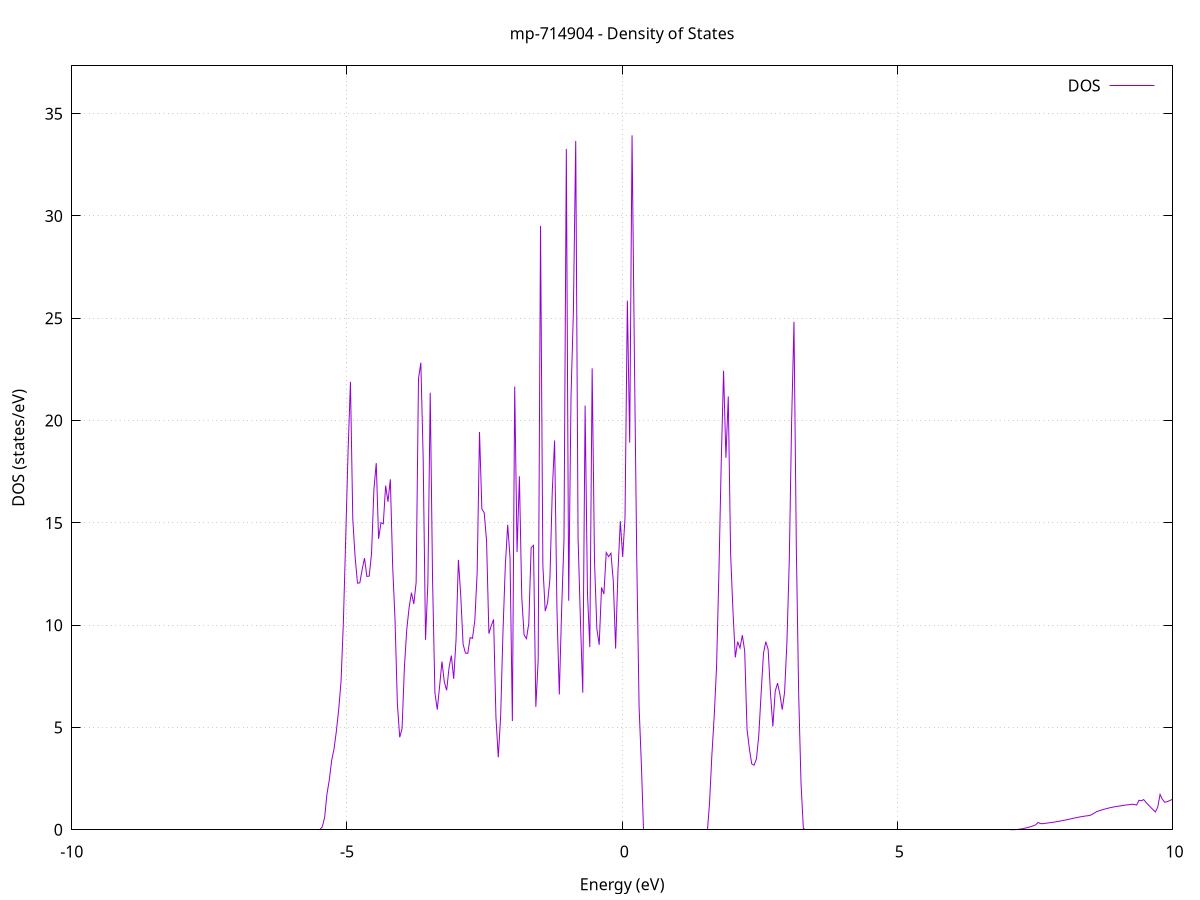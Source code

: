 set title 'mp-714904 - Density of States'
set xlabel 'Energy (eV)'
set ylabel 'DOS (states/eV)'
set grid
set xrange [-10:10]
set yrange [0:37.336]
set xzeroaxis lt -1
set terminal png size 800,600
set output 'mp-714904_dos_gnuplot.png'
plot '-' using 1:2 with lines title 'DOS'
-58.195500 0.000000
-58.152900 0.000000
-58.110200 0.000000
-58.067600 0.000000
-58.024900 0.000000
-57.982300 0.000000
-57.939700 0.000000
-57.897000 0.000000
-57.854400 0.000000
-57.811700 0.000000
-57.769100 0.000000
-57.726500 0.000000
-57.683800 0.000000
-57.641200 0.000000
-57.598500 0.000000
-57.555900 0.000000
-57.513300 0.000000
-57.470600 0.000000
-57.428000 0.000000
-57.385300 0.000000
-57.342700 0.000000
-57.300100 0.000000
-57.257400 0.000000
-57.214800 0.000000
-57.172100 0.000000
-57.129500 0.000000
-57.086800 0.000000
-57.044200 0.000000
-57.001600 0.000000
-56.958900 0.000000
-56.916300 0.000000
-56.873600 0.000000
-56.831000 0.000000
-56.788400 0.000000
-56.745700 0.000000
-56.703100 0.000000
-56.660400 0.000000
-56.617800 0.000000
-56.575200 0.000000
-56.532500 0.000000
-56.489900 0.000000
-56.447200 0.000000
-56.404600 0.000000
-56.361900 0.000000
-56.319300 0.000000
-56.276700 0.000000
-56.234000 0.000000
-56.191400 0.000000
-56.148700 0.000000
-56.106100 0.000000
-56.063500 0.000000
-56.020800 0.000000
-55.978200 0.000000
-55.935500 0.000000
-55.892900 0.000000
-55.850300 0.000000
-55.807600 0.000000
-55.765000 0.000000
-55.722300 0.000000
-55.679700 0.000000
-55.637100 0.000000
-55.594400 0.000000
-55.551800 0.000000
-55.509100 0.000000
-55.466500 0.000000
-55.423800 0.000000
-55.381200 0.000000
-55.338600 0.000000
-55.295900 0.000000
-55.253300 0.000000
-55.210600 0.000000
-55.168000 0.000000
-55.125400 0.000000
-55.082700 0.000000
-55.040100 0.000000
-54.997400 0.000000
-54.954800 0.000000
-54.912200 0.000000
-54.869500 0.000000
-54.826900 0.000000
-54.784200 0.000000
-54.741600 0.000000
-54.699000 0.000000
-54.656300 0.000000
-54.613700 0.000000
-54.571000 0.000000
-54.528400 0.000000
-54.485700 0.000000
-54.443100 0.000000
-54.400500 0.000000
-54.357800 0.000000
-54.315200 47.404400
-54.272500 336.657500
-54.229900 0.000000
-54.187300 0.000000
-54.144600 0.000000
-54.102000 0.000000
-54.059300 0.000000
-54.016700 0.000000
-53.974100 0.000000
-53.931400 0.000000
-53.888800 0.000000
-53.846100 0.000000
-53.803500 0.000000
-53.760900 0.000000
-53.718200 0.000000
-53.675600 0.000000
-53.632900 0.000000
-53.590300 0.000000
-53.547600 0.000000
-53.505000 0.000000
-53.462400 0.000000
-53.419700 0.000000
-53.377100 0.000000
-53.334400 0.000000
-53.291800 0.000000
-53.249200 0.000000
-53.206500 0.000000
-53.163900 0.000000
-53.121200 0.000000
-53.078600 0.000000
-53.036000 0.000000
-52.993300 0.000000
-52.950700 0.000000
-52.908000 0.000000
-52.865400 0.000000
-52.822700 0.000000
-52.780100 0.000000
-52.737500 0.000000
-52.694800 0.000000
-52.652200 0.000000
-52.609500 0.000000
-52.566900 0.000000
-52.524300 0.000000
-52.481600 0.000000
-52.439000 0.000000
-52.396300 0.000000
-52.353700 0.000000
-52.311100 0.000000
-52.268400 0.000000
-52.225800 0.000000
-52.183100 0.000000
-52.140500 0.000000
-52.097900 0.000000
-52.055200 0.000000
-52.012600 0.000000
-51.969900 0.000000
-51.927300 0.000000
-51.884600 0.000000
-51.842000 0.000000
-51.799400 0.000000
-51.756700 0.000000
-51.714100 0.000000
-51.671400 0.000000
-51.628800 0.000000
-51.586200 0.000000
-51.543500 0.000000
-51.500900 0.000000
-51.458200 0.000000
-51.415600 0.000000
-51.373000 0.000000
-51.330300 0.000000
-51.287700 0.000000
-51.245000 0.000000
-51.202400 0.000000
-51.159800 0.000000
-51.117100 0.000000
-51.074500 0.000000
-51.031800 0.000000
-50.989200 0.000000
-50.946500 0.000000
-50.903900 0.000000
-50.861300 0.000000
-50.818600 0.000000
-50.776000 0.000000
-50.733300 0.000000
-50.690700 0.000000
-50.648100 0.000000
-50.605400 0.000000
-50.562800 0.000000
-50.520100 0.000000
-50.477500 0.000000
-50.434900 0.000000
-50.392200 0.000000
-50.349600 0.000000
-50.306900 0.000000
-50.264300 0.000000
-50.221600 0.000000
-50.179000 0.000000
-50.136400 0.000000
-50.093700 0.000000
-50.051100 0.000000
-50.008400 0.000000
-49.965800 0.000000
-49.923200 0.000000
-49.880500 0.000000
-49.837900 0.000000
-49.795200 0.000000
-49.752600 0.000000
-49.710000 0.000000
-49.667300 0.000000
-49.624700 0.000000
-49.582000 0.000000
-49.539400 0.000000
-49.496800 0.000000
-49.454100 0.000000
-49.411500 0.000000
-49.368800 0.000000
-49.326200 0.000000
-49.283500 0.000000
-49.240900 0.000000
-49.198300 0.000000
-49.155600 0.000000
-49.113000 0.000000
-49.070300 0.000000
-49.027700 0.000000
-48.985100 0.000000
-48.942400 0.000000
-48.899800 0.000000
-48.857100 0.000000
-48.814500 0.000000
-48.771900 0.000000
-48.729200 0.000000
-48.686600 0.000000
-48.643900 0.000000
-48.601300 0.000000
-48.558700 0.000000
-48.516000 0.000000
-48.473400 0.000000
-48.430700 0.000000
-48.388100 0.000000
-48.345400 0.000000
-48.302800 0.000000
-48.260200 0.000000
-48.217500 0.000000
-48.174900 0.000000
-48.132200 0.000000
-48.089600 0.000000
-48.047000 0.000000
-48.004300 0.000000
-47.961700 0.000000
-47.919000 0.000000
-47.876400 0.000000
-47.833800 0.000000
-47.791100 0.000000
-47.748500 0.000000
-47.705800 0.000000
-47.663200 0.000000
-47.620600 0.000000
-47.577900 0.000000
-47.535300 0.000000
-47.492600 0.000000
-47.450000 0.000000
-47.407300 0.000000
-47.364700 0.000000
-47.322100 0.000000
-47.279400 0.000000
-47.236800 0.000000
-47.194100 0.000000
-47.151500 0.000000
-47.108900 0.000000
-47.066200 0.000000
-47.023600 0.000000
-46.980900 0.000000
-46.938300 0.000000
-46.895700 0.000000
-46.853000 0.000000
-46.810400 0.000000
-46.767700 0.000000
-46.725100 0.000000
-46.682400 0.000000
-46.639800 0.000000
-46.597200 0.000000
-46.554500 0.000000
-46.511900 0.000000
-46.469200 0.000000
-46.426600 0.000000
-46.384000 0.000000
-46.341300 0.000000
-46.298700 0.000000
-46.256000 0.000000
-46.213400 0.000000
-46.170800 0.000000
-46.128100 0.000000
-46.085500 0.000000
-46.042800 0.000000
-46.000200 0.000000
-45.957600 0.000000
-45.914900 0.000000
-45.872300 0.000000
-45.829600 0.000000
-45.787000 0.000000
-45.744300 0.000000
-45.701700 0.000000
-45.659100 0.000000
-45.616400 0.000000
-45.573800 0.000000
-45.531100 0.000000
-45.488500 0.000000
-45.445900 0.000000
-45.403200 0.000000
-45.360600 0.000000
-45.317900 0.000000
-45.275300 0.000000
-45.232700 0.000000
-45.190000 0.000000
-45.147400 0.000000
-45.104700 0.000000
-45.062100 0.000000
-45.019500 0.000000
-44.976800 0.000000
-44.934200 0.000000
-44.891500 0.000000
-44.848900 0.000000
-44.806200 0.000000
-44.763600 0.000000
-44.721000 0.000000
-44.678300 0.000000
-44.635700 0.000000
-44.593000 0.000000
-44.550400 0.000000
-44.507800 0.000000
-44.465100 0.000000
-44.422500 0.000000
-44.379800 0.000000
-44.337200 0.000000
-44.294600 0.000000
-44.251900 0.000000
-44.209300 0.000000
-44.166600 0.000000
-44.124000 0.000000
-44.081300 0.000000
-44.038700 0.000000
-43.996100 0.000000
-43.953400 0.000000
-43.910800 0.000000
-43.868100 0.000000
-43.825500 0.000000
-43.782900 0.000000
-43.740200 0.000000
-43.697600 0.000000
-43.654900 0.000000
-43.612300 0.000000
-43.569700 0.000000
-43.527000 0.000000
-43.484400 0.000000
-43.441700 0.000000
-43.399100 0.000000
-43.356500 0.000000
-43.313800 0.000000
-43.271200 0.000000
-43.228500 0.000000
-43.185900 0.000000
-43.143200 0.000000
-43.100600 0.000000
-43.058000 0.000000
-43.015300 0.000000
-42.972700 0.000000
-42.930000 0.000000
-42.887400 0.000000
-42.844800 0.000000
-42.802100 0.000000
-42.759500 0.000000
-42.716800 0.000000
-42.674200 0.000000
-42.631600 0.000000
-42.588900 0.000000
-42.546300 0.000000
-42.503600 0.000000
-42.461000 0.000000
-42.418400 0.000000
-42.375700 0.000000
-42.333100 0.000000
-42.290400 0.000000
-42.247800 0.000000
-42.205100 0.000000
-42.162500 0.000000
-42.119900 0.000000
-42.077200 0.000000
-42.034600 0.000000
-41.991900 0.000000
-41.949300 0.000000
-41.906700 0.000000
-41.864000 0.000000
-41.821400 0.000000
-41.778700 0.000000
-41.736100 0.000000
-41.693500 0.000000
-41.650800 0.000000
-41.608200 0.000000
-41.565500 0.000000
-41.522900 0.000000
-41.480300 0.000000
-41.437600 0.000000
-41.395000 0.000000
-41.352300 0.000000
-41.309700 0.000000
-41.267000 0.000000
-41.224400 0.000000
-41.181800 0.000000
-41.139100 0.000000
-41.096500 0.000000
-41.053800 0.000000
-41.011200 0.000000
-40.968600 0.000000
-40.925900 0.000000
-40.883300 0.000000
-40.840600 0.000000
-40.798000 0.000000
-40.755400 0.000000
-40.712700 0.000000
-40.670100 0.000000
-40.627400 0.000000
-40.584800 0.000000
-40.542100 0.000000
-40.499500 0.000000
-40.456900 0.000000
-40.414200 0.000000
-40.371600 0.000000
-40.328900 0.000000
-40.286300 0.000000
-40.243700 0.000000
-40.201000 0.000000
-40.158400 0.000000
-40.115700 0.000000
-40.073100 0.000000
-40.030500 0.000000
-39.987800 0.000000
-39.945200 0.000000
-39.902500 0.000000
-39.859900 0.000000
-39.817300 0.000000
-39.774600 0.000000
-39.732000 0.000000
-39.689300 0.000000
-39.646700 0.000000
-39.604000 0.000000
-39.561400 0.000000
-39.518800 0.000000
-39.476100 0.000000
-39.433500 0.000000
-39.390800 0.000000
-39.348200 0.000000
-39.305600 0.000000
-39.262900 0.000000
-39.220300 0.000000
-39.177600 0.000000
-39.135000 0.000000
-39.092400 0.000000
-39.049700 0.000000
-39.007100 0.000000
-38.964400 0.000000
-38.921800 0.000000
-38.879200 0.000000
-38.836500 0.000000
-38.793900 0.000000
-38.751200 0.000000
-38.708600 0.000000
-38.665900 0.000000
-38.623300 0.000000
-38.580700 0.000000
-38.538000 0.000000
-38.495400 0.000000
-38.452700 0.000000
-38.410100 0.000000
-38.367500 0.000000
-38.324800 0.000000
-38.282200 0.000000
-38.239500 0.000000
-38.196900 0.000000
-38.154300 0.000000
-38.111600 0.000000
-38.069000 0.000000
-38.026300 0.000000
-37.983700 0.000000
-37.941000 0.000000
-37.898400 0.000000
-37.855800 0.000000
-37.813100 0.000000
-37.770500 0.000000
-37.727800 0.000000
-37.685200 0.000000
-37.642600 0.000000
-37.599900 0.000000
-37.557300 0.000000
-37.514600 0.000000
-37.472000 0.000000
-37.429400 0.000000
-37.386700 0.000000
-37.344100 0.000000
-37.301400 0.000000
-37.258800 0.000000
-37.216200 0.000000
-37.173500 0.000000
-37.130900 0.000000
-37.088200 0.000000
-37.045600 0.000000
-37.002900 0.000000
-36.960300 0.000000
-36.917700 0.000000
-36.875000 0.000000
-36.832400 0.000000
-36.789700 0.000000
-36.747100 0.000000
-36.704500 0.000000
-36.661800 0.000000
-36.619200 0.000000
-36.576500 0.000000
-36.533900 0.000000
-36.491300 0.000000
-36.448600 0.000000
-36.406000 0.000000
-36.363300 0.000000
-36.320700 0.000000
-36.278100 0.000000
-36.235400 0.000000
-36.192800 0.000000
-36.150100 0.000000
-36.107500 0.000000
-36.064800 0.000000
-36.022200 0.000000
-35.979600 0.000000
-35.936900 0.000000
-35.894300 0.000000
-35.851600 0.000000
-35.809000 0.000000
-35.766400 0.000000
-35.723700 0.000000
-35.681100 0.000000
-35.638400 0.000000
-35.595800 0.000000
-35.553200 0.000000
-35.510500 0.000000
-35.467900 0.000000
-35.425200 0.000000
-35.382600 0.000000
-35.340000 0.000000
-35.297300 0.000000
-35.254700 0.000000
-35.212000 0.000000
-35.169400 0.000000
-35.126700 0.000000
-35.084100 0.000000
-35.041500 0.000000
-34.998800 0.000000
-34.956200 0.000000
-34.913500 0.000000
-34.870900 0.000000
-34.828300 0.000000
-34.785600 0.000000
-34.743000 0.000000
-34.700300 0.000000
-34.657700 0.000000
-34.615100 0.000000
-34.572400 0.000000
-34.529800 0.000000
-34.487100 0.000000
-34.444500 0.000000
-34.401800 0.000000
-34.359200 0.000000
-34.316600 0.000000
-34.273900 0.000000
-34.231300 0.000000
-34.188600 0.000000
-34.146000 0.000000
-34.103400 0.000000
-34.060700 0.000000
-34.018100 0.000000
-33.975400 0.000000
-33.932800 0.000000
-33.890200 0.000000
-33.847500 0.000000
-33.804900 0.000000
-33.762200 0.000000
-33.719600 0.000000
-33.677000 0.000000
-33.634300 0.000000
-33.591700 0.000000
-33.549000 0.000000
-33.506400 0.000000
-33.463700 0.000000
-33.421100 0.000000
-33.378500 0.000000
-33.335800 0.000000
-33.293200 0.000000
-33.250500 0.000000
-33.207900 0.000000
-33.165300 0.000000
-33.122600 0.000000
-33.080000 0.000000
-33.037300 0.000000
-32.994700 0.000000
-32.952100 0.000000
-32.909400 0.000000
-32.866800 0.000000
-32.824100 0.000000
-32.781500 0.000000
-32.738900 0.000000
-32.696200 0.000000
-32.653600 0.000000
-32.610900 0.000000
-32.568300 0.000000
-32.525600 0.000000
-32.483000 0.000000
-32.440400 0.000000
-32.397700 0.000000
-32.355100 0.000000
-32.312400 0.000000
-32.269800 0.000000
-32.227200 0.000000
-32.184500 0.000000
-32.141900 0.000000
-32.099200 0.000000
-32.056600 0.000000
-32.014000 0.000000
-31.971300 0.000000
-31.928700 0.000000
-31.886000 0.000000
-31.843400 0.000000
-31.800800 0.000000
-31.758100 0.000000
-31.715500 0.000000
-31.672800 0.000000
-31.630200 0.000000
-31.587500 0.000000
-31.544900 0.000000
-31.502300 0.000000
-31.459600 0.000000
-31.417000 0.000000
-31.374300 0.000000
-31.331700 0.000000
-31.289100 0.000000
-31.246400 0.000000
-31.203800 0.000000
-31.161100 0.000000
-31.118500 0.000000
-31.075900 0.000000
-31.033200 0.000000
-30.990600 0.000000
-30.947900 0.000000
-30.905300 0.000000
-30.862600 0.000000
-30.820000 0.000000
-30.777400 0.000000
-30.734700 0.000000
-30.692100 0.000000
-30.649400 0.000000
-30.606800 0.000000
-30.564200 0.000000
-30.521500 0.000000
-30.478900 0.000000
-30.436200 0.000000
-30.393600 0.000000
-30.351000 0.000000
-30.308300 0.000000
-30.265700 0.000000
-30.223000 0.000000
-30.180400 0.000000
-30.137800 0.000000
-30.095100 0.000000
-30.052500 0.000000
-30.009800 0.000000
-29.967200 0.000000
-29.924500 0.000000
-29.881900 0.000000
-29.839300 0.000000
-29.796600 0.000000
-29.754000 0.000000
-29.711300 0.000000
-29.668700 0.000000
-29.626100 0.000000
-29.583400 0.000000
-29.540800 0.000000
-29.498100 0.000000
-29.455500 0.000000
-29.412900 0.000000
-29.370200 0.000000
-29.327600 0.000000
-29.284900 0.000000
-29.242300 0.000000
-29.199700 0.000000
-29.157000 0.000000
-29.114400 0.000000
-29.071700 0.000000
-29.029100 0.000000
-28.986400 0.000000
-28.943800 0.000000
-28.901200 0.000000
-28.858500 0.000000
-28.815900 0.000000
-28.773200 0.000000
-28.730600 0.000000
-28.688000 0.000000
-28.645300 0.000000
-28.602700 0.000000
-28.560000 0.000000
-28.517400 0.000000
-28.474800 0.000000
-28.432100 0.000000
-28.389500 0.000000
-28.346800 0.000000
-28.304200 0.000000
-28.261500 0.000000
-28.218900 0.000000
-28.176300 0.000000
-28.133600 0.000000
-28.091000 0.000000
-28.048300 0.000000
-28.005700 0.000000
-27.963100 0.000000
-27.920400 0.000000
-27.877800 0.000000
-27.835100 0.000000
-27.792500 0.000000
-27.749900 0.000000
-27.707200 0.000000
-27.664600 0.000000
-27.621900 0.000000
-27.579300 0.000000
-27.536700 0.000000
-27.494000 0.000000
-27.451400 0.000000
-27.408700 0.000000
-27.366100 0.000000
-27.323400 0.000000
-27.280800 0.000000
-27.238200 0.000000
-27.195500 0.000000
-27.152900 0.000000
-27.110200 0.000000
-27.067600 0.000000
-27.025000 0.000000
-26.982300 0.000000
-26.939700 0.000000
-26.897000 0.000000
-26.854400 0.000000
-26.811800 0.000000
-26.769100 0.000000
-26.726500 0.000000
-26.683800 0.000000
-26.641200 0.000000
-26.598600 0.000000
-26.555900 0.000000
-26.513300 0.000000
-26.470600 0.000000
-26.428000 0.000000
-26.385300 0.000000
-26.342700 0.000000
-26.300100 0.000000
-26.257400 0.000000
-26.214800 0.000000
-26.172100 0.000000
-26.129500 0.000000
-26.086900 0.000000
-26.044200 0.000000
-26.001600 0.000000
-25.958900 0.000000
-25.916300 0.000000
-25.873700 0.000000
-25.831000 0.000000
-25.788400 0.000000
-25.745700 0.000000
-25.703100 0.000000
-25.660500 0.000000
-25.617800 0.000000
-25.575200 0.000000
-25.532500 0.000000
-25.489900 0.000000
-25.447200 0.000000
-25.404600 0.000000
-25.362000 0.000000
-25.319300 0.000000
-25.276700 0.000000
-25.234000 0.000000
-25.191400 0.000000
-25.148800 0.000000
-25.106100 0.000000
-25.063500 0.000000
-25.020800 0.000000
-24.978200 0.000000
-24.935600 0.000000
-24.892900 0.000000
-24.850300 0.000000
-24.807600 0.000000
-24.765000 0.000000
-24.722300 0.000000
-24.679700 0.000000
-24.637100 0.000000
-24.594400 0.000000
-24.551800 0.000000
-24.509100 0.000000
-24.466500 0.000000
-24.423900 0.000000
-24.381200 0.000000
-24.338600 0.000000
-24.295900 0.000000
-24.253300 0.000000
-24.210700 0.000000
-24.168000 0.000000
-24.125400 0.000000
-24.082700 0.000000
-24.040100 0.000000
-23.997500 0.000000
-23.954800 0.000000
-23.912200 0.000000
-23.869500 0.000000
-23.826900 0.000000
-23.784200 0.000000
-23.741600 0.000000
-23.699000 0.000000
-23.656300 0.000000
-23.613700 0.000000
-23.571000 0.000000
-23.528400 0.000000
-23.485800 0.000000
-23.443100 0.000000
-23.400500 0.000000
-23.357800 0.000000
-23.315200 0.000000
-23.272600 0.000000
-23.229900 0.000000
-23.187300 0.000000
-23.144600 0.000000
-23.102000 0.000000
-23.059400 0.000000
-23.016700 0.000000
-22.974100 0.000000
-22.931400 0.000000
-22.888800 0.000000
-22.846100 0.000000
-22.803500 0.000000
-22.760900 0.000000
-22.718200 0.000000
-22.675600 0.000000
-22.632900 0.000000
-22.590300 0.000000
-22.547700 0.000000
-22.505000 0.000000
-22.462400 0.000000
-22.419700 0.000000
-22.377100 0.000000
-22.334500 0.000000
-22.291800 0.000000
-22.249200 0.000000
-22.206500 0.000000
-22.163900 0.000000
-22.121200 0.000000
-22.078600 0.000000
-22.036000 0.000000
-21.993300 0.000000
-21.950700 0.000000
-21.908000 0.000000
-21.865400 0.000000
-21.822800 0.000000
-21.780100 0.000000
-21.737500 0.000000
-21.694800 0.000000
-21.652200 0.000000
-21.609600 0.000000
-21.566900 0.000000
-21.524300 0.000000
-21.481600 0.000000
-21.439000 0.000000
-21.396400 0.000000
-21.353700 0.000000
-21.311100 0.000000
-21.268400 0.000000
-21.225800 0.000000
-21.183100 0.000000
-21.140500 0.000000
-21.097900 0.000000
-21.055200 0.000000
-21.012600 0.000000
-20.969900 0.000000
-20.927300 0.000000
-20.884700 0.000000
-20.842000 0.000000
-20.799400 0.000000
-20.756700 0.000000
-20.714100 0.000000
-20.671500 0.000000
-20.628800 0.000000
-20.586200 0.000000
-20.543500 0.000000
-20.500900 0.000000
-20.458300 0.000000
-20.415600 0.000000
-20.373000 0.000000
-20.330300 0.000000
-20.287700 0.000000
-20.245000 0.000000
-20.202400 0.000000
-20.159800 0.000000
-20.117100 0.000000
-20.074500 0.000000
-20.031800 0.000000
-19.989200 0.000000
-19.946600 0.000000
-19.903900 0.000000
-19.861300 0.000000
-19.818600 0.000000
-19.776000 0.000000
-19.733400 0.000000
-19.690700 0.000000
-19.648100 0.000000
-19.605400 0.000000
-19.562800 0.000000
-19.520200 0.000000
-19.477500 0.000000
-19.434900 0.000000
-19.392200 0.000000
-19.349600 0.000000
-19.306900 0.000000
-19.264300 0.000000
-19.221700 0.000000
-19.179000 0.000000
-19.136400 0.000000
-19.093700 0.000000
-19.051100 0.000000
-19.008500 0.000000
-18.965800 0.000000
-18.923200 0.000000
-18.880500 0.000000
-18.837900 0.000000
-18.795300 0.000000
-18.752600 0.000000
-18.710000 0.000000
-18.667300 0.000000
-18.624700 0.000000
-18.582000 0.000000
-18.539400 0.000000
-18.496800 0.000000
-18.454100 0.000000
-18.411500 0.000000
-18.368800 0.000000
-18.326200 0.000000
-18.283600 0.000000
-18.240900 0.000000
-18.198300 0.291100
-18.155600 1.433400
-18.113000 1.984300
-18.070400 2.631000
-18.027700 3.516700
-17.985100 4.495700
-17.942400 6.726100
-17.899800 7.239700
-17.857200 6.660000
-17.814500 7.308900
-17.771900 3.752900
-17.729200 0.457600
-17.686600 0.000000
-17.643900 0.000000
-17.601300 1.650700
-17.558700 4.795300
-17.516000 6.915400
-17.473400 6.859100
-17.430700 7.174100
-17.388100 6.322000
-17.345500 3.985400
-17.302800 3.027800
-17.260200 2.336100
-17.217500 1.806700
-17.174900 1.584800
-17.132300 0.522100
-17.089600 0.053400
-17.047000 0.000000
-17.004300 0.000000
-16.961700 0.000000
-16.919100 0.000000
-16.876400 0.000000
-16.833800 38.612200
-16.791100 21.284000
-16.748500 24.000400
-16.705800 0.000000
-16.663200 25.157200
-16.620600 26.551800
-16.577900 57.497900
-16.535300 65.655400
-16.492600 73.584500
-16.450000 0.000000
-16.407400 0.000000
-16.364700 0.000000
-16.322100 0.000000
-16.279400 0.000000
-16.236800 0.000000
-16.194200 0.000000
-16.151500 0.000000
-16.108900 0.000000
-16.066200 0.000000
-16.023600 0.000000
-15.980900 0.000000
-15.938300 0.000000
-15.895700 0.000000
-15.853000 0.000000
-15.810400 0.000000
-15.767700 0.000000
-15.725100 0.000000
-15.682500 0.000000
-15.639800 0.000000
-15.597200 0.000000
-15.554500 0.000000
-15.511900 0.000000
-15.469300 0.000000
-15.426600 0.000000
-15.384000 0.000000
-15.341300 0.000000
-15.298700 0.000000
-15.256100 0.000000
-15.213400 0.000000
-15.170800 0.000000
-15.128100 0.000000
-15.085500 0.000000
-15.042800 0.000000
-15.000200 0.000000
-14.957600 0.000000
-14.914900 0.000000
-14.872300 0.000000
-14.829600 0.000000
-14.787000 0.000000
-14.744400 0.000000
-14.701700 0.000000
-14.659100 0.000000
-14.616400 0.000000
-14.573800 0.000000
-14.531200 0.000000
-14.488500 0.000000
-14.445900 0.000000
-14.403200 0.000000
-14.360600 0.000000
-14.318000 0.000000
-14.275300 0.000000
-14.232700 0.000000
-14.190000 0.000000
-14.147400 0.000000
-14.104700 0.000000
-14.062100 0.000000
-14.019500 0.000000
-13.976800 0.000000
-13.934200 0.000000
-13.891500 0.000000
-13.848900 0.000000
-13.806300 0.000000
-13.763600 0.000000
-13.721000 0.000000
-13.678300 0.000000
-13.635700 0.000000
-13.593100 0.000000
-13.550400 0.000000
-13.507800 0.000000
-13.465100 0.000000
-13.422500 0.000000
-13.379900 0.000000
-13.337200 0.000000
-13.294600 0.000000
-13.251900 0.000000
-13.209300 0.000000
-13.166600 0.000000
-13.124000 0.000000
-13.081400 0.000000
-13.038700 0.000000
-12.996100 0.000000
-12.953400 0.000000
-12.910800 0.000000
-12.868200 0.000000
-12.825500 0.000000
-12.782900 0.000000
-12.740200 0.000000
-12.697600 0.000000
-12.655000 0.000000
-12.612300 0.000000
-12.569700 0.000000
-12.527000 0.000000
-12.484400 0.000000
-12.441700 0.000000
-12.399100 0.000000
-12.356500 0.000000
-12.313800 0.000000
-12.271200 0.000000
-12.228500 0.000000
-12.185900 0.000000
-12.143300 0.000000
-12.100600 0.000000
-12.058000 0.000000
-12.015300 0.000000
-11.972700 0.000000
-11.930100 0.000000
-11.887400 0.000000
-11.844800 0.000000
-11.802100 0.000000
-11.759500 0.000000
-11.716900 0.000000
-11.674200 0.000000
-11.631600 0.000000
-11.588900 0.000000
-11.546300 0.000000
-11.503600 0.000000
-11.461000 0.000000
-11.418400 0.000000
-11.375700 0.000000
-11.333100 0.000000
-11.290400 0.000000
-11.247800 0.000000
-11.205200 0.000000
-11.162500 0.000000
-11.119900 0.000000
-11.077200 0.000000
-11.034600 0.000000
-10.992000 0.000000
-10.949300 0.000000
-10.906700 0.000000
-10.864000 0.000000
-10.821400 0.000000
-10.778800 0.000000
-10.736100 0.000000
-10.693500 0.000000
-10.650800 0.000000
-10.608200 0.000000
-10.565500 0.000000
-10.522900 0.000000
-10.480300 0.000000
-10.437600 0.000000
-10.395000 0.000000
-10.352300 0.000000
-10.309700 0.000000
-10.267100 0.000000
-10.224400 0.000000
-10.181800 0.000000
-10.139100 0.000000
-10.096500 0.000000
-10.053900 0.000000
-10.011200 0.000000
-9.968600 0.000000
-9.925900 0.000000
-9.883300 0.000000
-9.840700 0.000000
-9.798000 0.000000
-9.755400 0.000000
-9.712700 0.000000
-9.670100 0.000000
-9.627400 0.000000
-9.584800 0.000000
-9.542200 0.000000
-9.499500 0.000000
-9.456900 0.000000
-9.414200 0.000000
-9.371600 0.000000
-9.329000 0.000000
-9.286300 0.000000
-9.243700 0.000000
-9.201000 0.000000
-9.158400 0.000000
-9.115800 0.000000
-9.073100 0.000000
-9.030500 0.000000
-8.987800 0.000000
-8.945200 0.000000
-8.902500 0.000000
-8.859900 0.000000
-8.817300 0.000000
-8.774600 0.000000
-8.732000 0.000000
-8.689300 0.000000
-8.646700 0.000000
-8.604100 0.000000
-8.561400 0.000000
-8.518800 0.000000
-8.476100 0.000000
-8.433500 0.000000
-8.390900 0.000000
-8.348200 0.000000
-8.305600 0.000000
-8.262900 0.000000
-8.220300 0.000000
-8.177700 0.000000
-8.135000 0.000000
-8.092400 0.000000
-8.049700 0.000000
-8.007100 0.000000
-7.964400 0.000000
-7.921800 0.000000
-7.879200 0.000000
-7.836500 0.000000
-7.793900 0.000000
-7.751200 0.000000
-7.708600 0.000000
-7.666000 0.000000
-7.623300 0.000000
-7.580700 0.000000
-7.538000 0.000000
-7.495400 0.000000
-7.452800 0.000000
-7.410100 0.000000
-7.367500 0.000000
-7.324800 0.000000
-7.282200 0.000000
-7.239600 0.000000
-7.196900 0.000000
-7.154300 0.000000
-7.111600 0.000000
-7.069000 0.000000
-7.026300 0.000000
-6.983700 0.000000
-6.941100 0.000000
-6.898400 0.000000
-6.855800 0.000000
-6.813100 0.000000
-6.770500 0.000000
-6.727900 0.000000
-6.685200 0.000000
-6.642600 0.000000
-6.599900 0.000000
-6.557300 0.000000
-6.514700 0.000000
-6.472000 0.000000
-6.429400 0.000000
-6.386700 0.000000
-6.344100 0.000000
-6.301400 0.000000
-6.258800 0.000000
-6.216200 0.000000
-6.173500 0.000000
-6.130900 0.000000
-6.088200 0.000000
-6.045600 0.000000
-6.003000 0.000000
-5.960300 0.000000
-5.917700 0.000000
-5.875000 0.000000
-5.832400 0.000000
-5.789800 0.000000
-5.747100 0.000000
-5.704500 0.000000
-5.661800 0.000000
-5.619200 0.000000
-5.576600 0.000000
-5.533900 0.000000
-5.491300 0.009000
-5.448600 0.142900
-5.406000 0.601700
-5.363300 1.749700
-5.320700 2.437900
-5.278100 3.395300
-5.235400 3.949700
-5.192800 4.812800
-5.150100 5.882300
-5.107500 7.262100
-5.064900 10.170800
-5.022200 14.337500
-4.979600 18.532700
-4.936900 21.895300
-4.894300 15.179500
-4.851700 13.321200
-4.809000 12.053900
-4.766400 12.068400
-4.723700 12.728000
-4.681100 13.277100
-4.638500 12.383800
-4.595800 12.398700
-4.553200 13.523500
-4.510500 16.628700
-4.467900 17.920900
-4.425200 14.217100
-4.382600 15.013100
-4.340000 14.954200
-4.297300 16.822900
-4.254700 16.028400
-4.212000 17.130200
-4.169400 12.857900
-4.126800 10.275500
-4.084100 6.144000
-4.041500 4.519200
-3.998800 4.951000
-3.956200 7.953600
-3.913600 9.783900
-3.870900 10.859500
-3.828300 11.589000
-3.785600 11.038800
-3.743000 12.088400
-3.700400 22.042800
-3.657700 22.828900
-3.615100 18.127700
-3.572400 9.286200
-3.529800 12.077800
-3.487100 21.359300
-3.444500 12.177500
-3.401900 6.696500
-3.359200 5.872600
-3.316600 7.026000
-3.273900 8.223700
-3.231300 7.228600
-3.188700 6.815600
-3.146000 7.909400
-3.103400 8.515100
-3.060700 7.376800
-3.018100 9.283100
-2.975500 13.189600
-2.932800 11.462200
-2.890200 9.080100
-2.847500 8.634000
-2.804900 8.623100
-2.762200 9.391400
-2.719600 9.356000
-2.677000 10.230900
-2.634300 12.580000
-2.591700 19.443700
-2.549000 15.684100
-2.506400 15.493800
-2.463800 14.139400
-2.421100 9.584700
-2.378500 9.974400
-2.335800 10.281000
-2.293200 5.504500
-2.250600 3.541700
-2.207900 5.526800
-2.165300 9.682400
-2.122600 12.916700
-2.080000 14.906400
-2.037400 13.315100
-1.994700 5.314900
-1.952100 21.663900
-1.909400 13.574900
-1.866800 17.277600
-1.824100 11.367900
-1.781500 9.521500
-1.738900 9.341700
-1.696200 10.086400
-1.653600 13.790300
-1.610900 13.899800
-1.568300 6.006900
-1.525700 8.286200
-1.483000 29.514900
-1.440400 12.902800
-1.397700 10.688500
-1.355100 11.091700
-1.312500 12.262300
-1.269800 16.532300
-1.227200 19.028700
-1.184500 10.771900
-1.141900 6.611800
-1.099300 10.776800
-1.056600 14.168000
-1.014000 33.274600
-0.971300 11.193600
-0.928700 21.211000
-0.886000 25.324100
-0.843400 33.665900
-0.800800 14.240800
-0.758100 10.225600
-0.715500 6.698200
-0.672800 20.735100
-0.630200 11.560100
-0.587600 8.925200
-0.544900 22.554200
-0.502300 13.146500
-0.459600 9.821400
-0.417000 9.040500
-0.374400 11.842900
-0.331700 11.520600
-0.289100 13.550800
-0.246400 13.350800
-0.203800 13.517700
-0.161100 12.175100
-0.118500 8.855900
-0.075900 12.637300
-0.033200 15.083700
0.009400 13.332000
0.052100 15.243700
0.094700 25.862600
0.137300 18.921700
0.180000 33.941800
0.222600 23.146200
0.265300 13.249600
0.307900 6.013600
0.350500 3.118700
0.393200 0.000000
0.435800 0.000000
0.478500 0.000000
0.521100 0.000000
0.563700 0.000000
0.606400 0.000000
0.649000 0.000000
0.691700 0.000000
0.734300 0.000000
0.777000 0.000000
0.819600 0.000000
0.862200 0.000000
0.904900 0.000000
0.947500 0.000000
0.990200 0.000000
1.032800 0.000000
1.075400 0.000000
1.118100 0.000000
1.160700 0.000000
1.203400 0.000000
1.246000 0.000000
1.288600 0.000000
1.331300 0.000000
1.373900 0.000000
1.416600 0.000000
1.459200 0.000000
1.501800 0.000000
1.544500 0.000000
1.587100 1.260100
1.629800 3.618900
1.672400 5.533400
1.715100 7.933300
1.757700 12.494300
1.800300 17.931100
1.843000 22.432600
1.885600 18.179400
1.928300 21.180200
1.970900 13.487600
2.013500 10.700000
2.056200 8.424200
2.098800 9.192500
2.141500 8.885900
2.184100 9.510700
2.226700 8.739000
2.269400 4.896500
2.312000 3.955700
2.354700 3.221200
2.397300 3.155900
2.439900 3.458900
2.482600 4.606700
2.525200 6.665800
2.567900 8.624100
2.610500 9.191900
2.653200 8.814000
2.695800 6.654700
2.738400 5.048700
2.781100 6.765600
2.823700 7.168100
2.866400 6.625500
2.909000 5.870500
2.951600 6.720600
2.994300 9.181400
3.036900 13.151600
3.079600 19.965800
3.122200 24.827700
3.164800 13.816300
3.207500 6.633300
3.250100 2.277700
3.292800 0.053900
3.335400 0.000000
3.378100 0.000000
3.420700 0.000000
3.463300 0.000000
3.506000 0.000000
3.548600 0.000000
3.591300 0.000000
3.633900 0.000000
3.676500 0.000000
3.719200 0.000000
3.761800 0.000000
3.804500 0.000000
3.847100 0.000000
3.889700 0.000000
3.932400 0.000000
3.975000 0.000000
4.017700 0.000000
4.060300 0.000000
4.102900 0.000000
4.145600 0.000000
4.188200 0.000000
4.230900 0.000000
4.273500 0.000000
4.316200 0.000000
4.358800 0.000000
4.401400 0.000000
4.444100 0.000000
4.486700 0.000000
4.529400 0.000000
4.572000 0.000000
4.614600 0.000000
4.657300 0.000000
4.699900 0.000000
4.742600 0.000000
4.785200 0.000000
4.827800 0.000000
4.870500 0.000000
4.913100 0.000000
4.955800 0.000000
4.998400 0.000000
5.041000 0.000000
5.083700 0.000000
5.126300 0.000000
5.169000 0.000000
5.211600 0.000000
5.254300 0.000000
5.296900 0.000000
5.339500 0.000000
5.382200 0.000000
5.424800 0.000000
5.467500 0.000000
5.510100 0.000000
5.552700 0.000000
5.595400 0.000000
5.638000 0.000000
5.680700 0.000000
5.723300 0.000000
5.765900 0.000000
5.808600 0.000000
5.851200 0.000000
5.893900 0.000000
5.936500 0.000000
5.979100 0.000000
6.021800 0.000000
6.064400 0.000000
6.107100 0.000000
6.149700 0.000000
6.192400 0.000000
6.235000 0.000000
6.277600 0.000000
6.320300 0.000000
6.362900 0.000000
6.405600 0.000000
6.448200 0.000000
6.490800 0.000000
6.533500 0.000000
6.576100 0.000000
6.618800 0.000000
6.661400 0.000000
6.704000 0.000000
6.746700 0.000000
6.789300 0.000000
6.832000 0.000000
6.874600 0.000000
6.917300 0.000000
6.959900 0.000000
7.002500 0.000000
7.045200 0.000000
7.087800 0.000700
7.130500 0.005300
7.173100 0.014200
7.215700 0.027400
7.258400 0.044800
7.301000 0.066500
7.343700 0.092500
7.386300 0.122800
7.428900 0.157300
7.471600 0.196200
7.514200 0.239300
7.556900 0.361300
7.599500 0.300800
7.642100 0.297300
7.684800 0.313300
7.727400 0.329300
7.770100 0.345200
7.812700 0.361600
7.855400 0.379200
7.898000 0.397800
7.940600 0.417700
7.983300 0.438600
8.025900 0.460800
8.068600 0.484100
8.111200 0.508500
8.153800 0.533700
8.196500 0.559200
8.239100 0.584700
8.281800 0.608800
8.324400 0.630900
8.367000 0.650700
8.409700 0.668500
8.452300 0.684100
8.495000 0.697600
8.537600 0.749900
8.580200 0.820200
8.622900 0.887600
8.665500 0.927400
8.708200 0.963700
8.750800 0.998300
8.793500 1.030200
8.836100 1.059400
8.878700 1.085900
8.921400 1.109900
8.964000 1.131100
9.006700 1.149700
9.049300 1.165600
9.091900 1.184000
9.134600 1.202500
9.177200 1.217500
9.219900 1.228900
9.262500 1.247400
9.305100 1.241100
9.347800 1.207100
9.390400 1.441800
9.433100 1.416200
9.475700 1.477000
9.518400 1.343200
9.561000 1.216300
9.603600 1.096300
9.646300 0.983100
9.688900 0.871400
9.731600 1.108100
9.774200 1.727300
9.816800 1.486500
9.859500 1.347100
9.902100 1.372300
9.944800 1.420700
9.987400 1.475800
10.030000 1.517800
10.072700 1.618300
10.115300 1.816300
10.158000 1.956700
10.200600 2.082800
10.243200 2.194500
10.285900 2.291900
10.328500 2.379800
10.371200 2.925000
10.413800 3.306500
10.456500 3.193400
10.499100 4.082800
10.541700 3.792900
10.584400 3.397500
10.627000 3.074900
10.669700 2.683100
10.712300 1.964300
10.754900 1.680800
10.797600 1.697300
10.840200 1.863600
10.882900 2.214400
10.925500 2.663100
10.968100 3.186400
11.010800 3.815800
11.053400 3.392800
11.096100 3.532300
11.138700 3.729200
11.181300 4.341000
11.224000 4.015200
11.266600 4.116200
11.309300 4.223300
11.351900 4.322000
11.394600 4.470300
11.437200 4.055000
11.479800 4.218500
11.522500 4.011800
11.565100 3.442500
11.607800 3.136500
11.650400 2.924700
11.693000 2.566400
11.735700 2.528600
11.778300 2.604400
11.821000 2.768200
11.863600 3.211100
11.906200 3.037300
11.948900 3.706400
11.991500 2.188900
12.034200 2.546800
12.076800 3.006800
12.119400 3.414800
12.162100 3.783800
12.204700 4.163900
12.247400 4.202200
12.290000 3.783500
12.332700 3.582000
12.375300 3.366900
12.417900 4.106200
12.460600 5.345200
12.503200 5.519400
12.545900 4.664600
12.588500 4.531600
12.631100 4.445500
12.673800 4.912500
12.716400 5.036800
12.759100 5.338300
12.801700 6.420900
12.844300 6.912200
12.887000 6.167600
12.929600 4.308900
12.972300 3.014000
13.014900 2.901200
13.057600 3.047600
13.100200 3.228900
13.142800 3.402100
13.185500 3.567400
13.228100 5.429200
13.270800 6.234900
13.313400 3.850900
13.356000 3.801500
13.398700 3.676800
13.441300 3.586300
13.484000 3.506800
13.526600 3.403200
13.569200 3.275400
13.611900 3.141500
13.654500 3.148900
13.697200 3.206200
13.739800 3.935000
13.782400 3.237700
13.825100 5.582200
13.867700 5.863100
13.910400 8.097400
13.953000 11.737800
13.995700 15.947700
14.038300 12.326800
14.080900 9.839500
14.123600 8.007800
14.166200 6.467800
14.208900 8.024400
14.251500 9.465800
14.294100 9.929400
14.336800 9.611000
14.379400 7.313700
14.422100 6.055600
14.464700 5.197600
14.507300 5.244300
14.550000 4.844500
14.592600 5.342100
14.635300 6.665900
14.677900 9.821500
14.720500 10.659300
14.763200 11.339900
14.805800 10.870900
14.848500 10.016900
14.891100 6.980100
14.933800 6.605400
14.976400 7.407900
15.019000 7.005400
15.061700 7.638600
15.104300 6.957400
15.147000 7.549300
15.189600 9.749200
15.232200 8.745200
15.274900 6.041200
15.317500 4.890800
15.360200 4.390600
15.402800 5.158700
15.445400 5.635200
15.488100 6.270900
15.530700 7.502100
15.573400 6.352000
15.616000 6.295100
15.658700 6.145600
15.701300 6.098000
15.743900 7.240700
15.786600 8.840400
15.829200 11.571500
15.871900 1.369200
15.914500 1.548600
15.957100 1.952600
15.999800 2.564400
16.042400 4.817600
16.085100 4.307600
16.127700 5.898800
16.170300 7.101600
16.213000 8.952400
16.255600 9.986000
16.298300 9.581200
16.340900 6.810800
16.383500 5.922800
16.426200 5.562200
16.468800 5.524600
16.511500 5.884700
16.554100 7.139700
16.596800 7.038800
16.639400 6.349600
16.682000 5.623500
16.724700 4.401100
16.767300 3.126800
16.810000 2.162400
16.852600 1.901700
16.895200 1.799200
16.937900 1.873500
16.980500 2.575600
17.023200 3.602600
17.065800 4.985000
17.108400 5.611500
17.151100 5.156600
17.193700 4.381800
17.236400 3.462800
17.279000 2.684800
17.321600 2.394800
17.364300 2.211700
17.406900 2.100400
17.449600 1.983500
17.492200 1.876000
17.534900 1.774200
17.577500 1.670400
17.620100 1.832800
17.662800 2.133100
17.705400 2.161000
17.748100 2.443300
17.790700 2.698700
17.833300 2.970400
17.876000 3.258300
17.918600 3.591100
17.961300 4.049300
18.003900 4.117600
18.046500 4.144700
18.089200 3.210800
18.131800 2.952300
18.174500 3.030400
18.217100 3.288800
18.259700 3.531700
18.302400 3.838000
18.345000 4.028100
18.387700 3.436500
18.430300 3.528900
18.473000 3.827400
18.515600 3.834200
18.558200 3.817900
18.600900 3.789100
18.643500 3.733900
18.686200 3.676100
18.728800 4.550800
18.771400 2.900800
18.814100 3.173700
18.856700 3.517400
18.899400 4.000400
18.942000 4.052300
18.984600 2.939000
19.027300 2.922300
19.069900 2.919800
19.112600 2.932000
19.155200 3.249900
19.197900 4.080000
19.240500 5.220200
19.283100 5.085600
19.325800 4.389800
19.368400 3.265900
19.411100 3.093300
19.453700 3.036400
19.496300 4.051000
19.539000 5.986300
19.581600 6.823300
19.624300 6.097000
19.666900 5.908000
19.709500 6.261600
19.752200 6.690400
19.794800 6.418000
19.837500 6.024500
19.880100 5.349200
19.922700 4.883400
19.965400 4.702600
20.008000 5.221200
20.050700 6.964300
20.093300 7.843700
20.136000 5.613700
20.178600 4.917000
20.221200 4.714900
20.263900 4.442000
20.306500 4.618900
20.349200 4.465700
20.391800 4.404400
20.434400 4.926500
20.477100 4.831100
20.519700 5.913000
20.562400 7.483300
20.605000 8.470800
20.647600 7.044500
20.690300 6.618300
20.732900 7.979000
20.775600 8.695900
20.818200 6.410600
20.860800 5.960000
20.903500 4.847500
20.946100 3.897400
20.988800 3.389800
21.031400 3.051600
21.074100 2.808500
21.116700 2.642500
21.159300 2.638900
21.202000 2.645500
21.244600 2.690900
21.287300 2.847600
21.329900 3.692500
21.372500 3.473200
21.415200 3.657900
21.457800 3.888200
21.500500 4.361900
21.543100 4.885300
21.585700 5.893800
21.628400 6.867600
21.671000 12.886200
21.713700 5.174000
21.756300 5.029600
21.799000 4.994300
21.841600 5.276500
21.884200 5.919700
21.926900 7.146000
21.969500 7.782500
22.012200 7.819600
22.054800 6.820100
22.097400 5.817000
22.140100 5.318700
22.182700 5.582500
22.225400 7.015500
22.268000 7.483500
22.310600 5.553900
22.353300 4.595800
22.395900 3.123500
22.438600 2.648700
22.481200 2.806900
22.523800 3.727800
22.566500 4.218900
22.609100 4.311600
22.651800 4.409300
22.694400 4.408300
22.737100 4.154500
22.779700 3.542200
22.822300 3.040900
22.865000 2.807900
22.907600 2.537900
22.950300 2.315900
22.992900 1.826300
23.035500 1.379700
23.078200 0.976100
23.120800 0.615400
23.163500 0.297600
23.206100 0.022800
23.248700 0.000000
23.291400 0.000000
23.334000 0.000000
23.376700 0.000000
23.419300 0.000000
23.461900 0.000000
23.504600 0.000000
23.547200 0.000000
23.589900 0.000000
23.632500 0.000000
23.675200 0.000000
23.717800 0.000000
23.760400 0.000000
23.803100 0.000000
23.845700 0.000000
23.888400 0.000000
23.931000 0.000000
23.973600 0.000000
24.016300 0.000000
24.058900 0.000000
24.101600 0.000000
24.144200 0.000000
24.186800 0.000000
24.229500 0.000000
24.272100 0.000000
24.314800 0.000000
24.357400 0.000000
24.400000 0.000000
24.442700 0.000000
24.485300 0.000000
24.528000 0.000000
24.570600 0.000000
24.613300 0.000000
24.655900 0.000000
24.698500 0.000000
24.741200 0.000000
24.783800 0.000000
24.826500 0.000000
24.869100 0.000000
24.911700 0.000000
24.954400 0.000000
24.997000 0.000000
25.039700 0.000000
25.082300 0.000000
25.124900 0.000000
25.167600 0.000000
25.210200 0.000000
25.252900 0.000000
25.295500 0.000000
25.338200 0.000000
25.380800 0.000000
25.423400 0.000000
25.466100 0.000000
25.508700 0.000000
25.551400 0.000000
25.594000 0.000000
25.636600 0.000000
25.679300 0.000000
25.721900 0.000000
25.764600 0.000000
25.807200 0.000000
25.849800 0.000000
25.892500 0.000000
25.935100 0.000000
25.977800 0.000000
26.020400 0.000000
26.063000 0.000000
26.105700 0.000000
26.148300 0.000000
26.191000 0.000000
26.233600 0.000000
26.276300 0.000000
26.318900 0.000000
26.361500 0.000000
26.404200 0.000000
26.446800 0.000000
26.489500 0.000000
26.532100 0.000000
26.574700 0.000000
26.617400 0.000000
26.660000 0.000000
26.702700 0.000000
26.745300 0.000000
26.787900 0.000000
26.830600 0.000000
26.873200 0.000000
26.915900 0.000000
26.958500 0.000000
27.001100 0.000000
27.043800 0.000000
27.086400 0.000000
e
